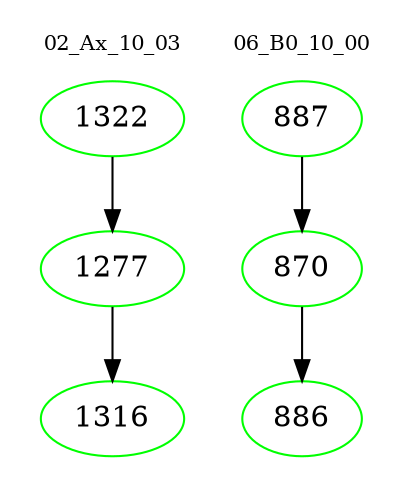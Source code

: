 digraph{
subgraph cluster_0 {
color = white
label = "02_Ax_10_03";
fontsize=10;
T0_1322 [label="1322", color="green"]
T0_1322 -> T0_1277 [color="black"]
T0_1277 [label="1277", color="green"]
T0_1277 -> T0_1316 [color="black"]
T0_1316 [label="1316", color="green"]
}
subgraph cluster_1 {
color = white
label = "06_B0_10_00";
fontsize=10;
T1_887 [label="887", color="green"]
T1_887 -> T1_870 [color="black"]
T1_870 [label="870", color="green"]
T1_870 -> T1_886 [color="black"]
T1_886 [label="886", color="green"]
}
}
